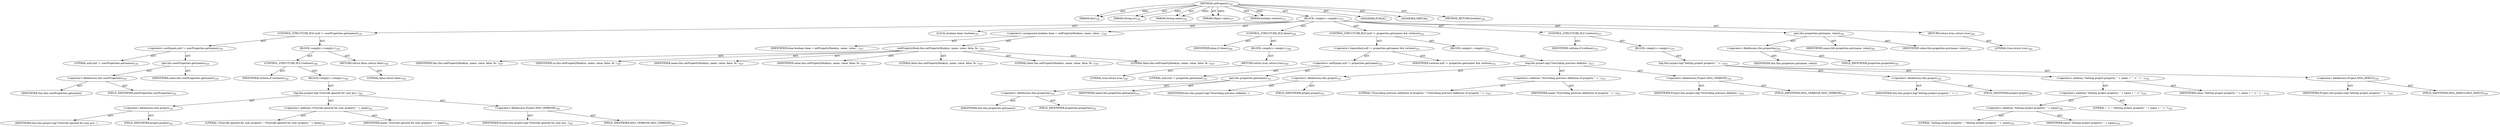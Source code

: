 digraph "setProperty" {  
"111669149705" [label = <(METHOD,setProperty)<SUB>336</SUB>> ]
"115964116997" [label = <(PARAM,this)<SUB>336</SUB>> ]
"115964117024" [label = <(PARAM,String ns)<SUB>336</SUB>> ]
"115964117025" [label = <(PARAM,String name)<SUB>336</SUB>> ]
"115964117026" [label = <(PARAM,Object value)<SUB>337</SUB>> ]
"115964117027" [label = <(PARAM,boolean verbose)<SUB>337</SUB>> ]
"25769803798" [label = <(BLOCK,&lt;empty&gt;,&lt;empty&gt;)<SUB>337</SUB>> ]
"47244640269" [label = <(CONTROL_STRUCTURE,IF,if (null != userProperties.get(name)))<SUB>339</SUB>> ]
"30064771166" [label = <(&lt;operator&gt;.notEquals,null != userProperties.get(name))<SUB>339</SUB>> ]
"90194313241" [label = <(LITERAL,null,null != userProperties.get(name))<SUB>339</SUB>> ]
"30064771167" [label = <(get,this.userProperties.get(name))<SUB>339</SUB>> ]
"30064771168" [label = <(&lt;operator&gt;.fieldAccess,this.userProperties)<SUB>339</SUB>> ]
"68719476835" [label = <(IDENTIFIER,this,this.userProperties.get(name))> ]
"55834574860" [label = <(FIELD_IDENTIFIER,userProperties,userProperties)<SUB>339</SUB>> ]
"68719476836" [label = <(IDENTIFIER,name,this.userProperties.get(name))<SUB>339</SUB>> ]
"25769803799" [label = <(BLOCK,&lt;empty&gt;,&lt;empty&gt;)<SUB>339</SUB>> ]
"47244640270" [label = <(CONTROL_STRUCTURE,IF,if (verbose))<SUB>340</SUB>> ]
"68719476837" [label = <(IDENTIFIER,verbose,if (verbose))<SUB>340</SUB>> ]
"25769803800" [label = <(BLOCK,&lt;empty&gt;,&lt;empty&gt;)<SUB>340</SUB>> ]
"30064771169" [label = <(log,this.project.log(&quot;Override ignored for user pro...)<SUB>341</SUB>> ]
"30064771170" [label = <(&lt;operator&gt;.fieldAccess,this.project)<SUB>341</SUB>> ]
"68719476838" [label = <(IDENTIFIER,this,this.project.log(&quot;Override ignored for user pro...)> ]
"55834574861" [label = <(FIELD_IDENTIFIER,project,project)<SUB>341</SUB>> ]
"30064771171" [label = <(&lt;operator&gt;.addition,&quot;Override ignored for user property &quot; + name)<SUB>341</SUB>> ]
"90194313242" [label = <(LITERAL,&quot;Override ignored for user property &quot;,&quot;Override ignored for user property &quot; + name)<SUB>341</SUB>> ]
"68719476839" [label = <(IDENTIFIER,name,&quot;Override ignored for user property &quot; + name)<SUB>341</SUB>> ]
"30064771172" [label = <(&lt;operator&gt;.fieldAccess,Project.MSG_VERBOSE)<SUB>342</SUB>> ]
"68719476840" [label = <(IDENTIFIER,Project,this.project.log(&quot;Override ignored for user pro...)<SUB>342</SUB>> ]
"55834574862" [label = <(FIELD_IDENTIFIER,MSG_VERBOSE,MSG_VERBOSE)<SUB>342</SUB>> ]
"146028888075" [label = <(RETURN,return false;,return false;)<SUB>344</SUB>> ]
"90194313243" [label = <(LITERAL,false,return false;)<SUB>344</SUB>> ]
"94489280524" [label = <(LOCAL,boolean done: boolean)<SUB>347</SUB>> ]
"30064771173" [label = <(&lt;operator&gt;.assignment,boolean done = setPropertyHook(ns, name, value,...)<SUB>347</SUB>> ]
"68719476841" [label = <(IDENTIFIER,done,boolean done = setPropertyHook(ns, name, value,...)<SUB>347</SUB>> ]
"30064771174" [label = <(setPropertyHook,this.setPropertyHook(ns, name, value, false, fa...)<SUB>347</SUB>> ]
"68719476744" [label = <(IDENTIFIER,this,this.setPropertyHook(ns, name, value, false, fa...)<SUB>347</SUB>> ]
"68719476842" [label = <(IDENTIFIER,ns,this.setPropertyHook(ns, name, value, false, fa...)<SUB>347</SUB>> ]
"68719476843" [label = <(IDENTIFIER,name,this.setPropertyHook(ns, name, value, false, fa...)<SUB>347</SUB>> ]
"68719476844" [label = <(IDENTIFIER,value,this.setPropertyHook(ns, name, value, false, fa...)<SUB>347</SUB>> ]
"90194313244" [label = <(LITERAL,false,this.setPropertyHook(ns, name, value, false, fa...)<SUB>347</SUB>> ]
"90194313245" [label = <(LITERAL,false,this.setPropertyHook(ns, name, value, false, fa...)<SUB>347</SUB>> ]
"90194313246" [label = <(LITERAL,false,this.setPropertyHook(ns, name, value, false, fa...)<SUB>347</SUB>> ]
"47244640271" [label = <(CONTROL_STRUCTURE,IF,if (done))<SUB>348</SUB>> ]
"68719476845" [label = <(IDENTIFIER,done,if (done))<SUB>348</SUB>> ]
"25769803801" [label = <(BLOCK,&lt;empty&gt;,&lt;empty&gt;)<SUB>348</SUB>> ]
"146028888076" [label = <(RETURN,return true;,return true;)<SUB>349</SUB>> ]
"90194313247" [label = <(LITERAL,true,return true;)<SUB>349</SUB>> ]
"47244640272" [label = <(CONTROL_STRUCTURE,IF,if (null != properties.get(name) &amp;&amp; verbose))<SUB>352</SUB>> ]
"30064771175" [label = <(&lt;operator&gt;.logicalAnd,null != properties.get(name) &amp;&amp; verbose)<SUB>352</SUB>> ]
"30064771176" [label = <(&lt;operator&gt;.notEquals,null != properties.get(name))<SUB>352</SUB>> ]
"90194313248" [label = <(LITERAL,null,null != properties.get(name))<SUB>352</SUB>> ]
"30064771177" [label = <(get,this.properties.get(name))<SUB>352</SUB>> ]
"30064771178" [label = <(&lt;operator&gt;.fieldAccess,this.properties)<SUB>352</SUB>> ]
"68719476846" [label = <(IDENTIFIER,this,this.properties.get(name))> ]
"55834574863" [label = <(FIELD_IDENTIFIER,properties,properties)<SUB>352</SUB>> ]
"68719476847" [label = <(IDENTIFIER,name,this.properties.get(name))<SUB>352</SUB>> ]
"68719476848" [label = <(IDENTIFIER,verbose,null != properties.get(name) &amp;&amp; verbose)<SUB>352</SUB>> ]
"25769803802" [label = <(BLOCK,&lt;empty&gt;,&lt;empty&gt;)<SUB>352</SUB>> ]
"30064771179" [label = <(log,this.project.log(&quot;Overriding previous definitio...)<SUB>353</SUB>> ]
"30064771180" [label = <(&lt;operator&gt;.fieldAccess,this.project)<SUB>353</SUB>> ]
"68719476849" [label = <(IDENTIFIER,this,this.project.log(&quot;Overriding previous definitio...)> ]
"55834574864" [label = <(FIELD_IDENTIFIER,project,project)<SUB>353</SUB>> ]
"30064771181" [label = <(&lt;operator&gt;.addition,&quot;Overriding previous definition of property &quot; +...)<SUB>353</SUB>> ]
"90194313249" [label = <(LITERAL,&quot;Overriding previous definition of property &quot;,&quot;Overriding previous definition of property &quot; +...)<SUB>353</SUB>> ]
"68719476850" [label = <(IDENTIFIER,name,&quot;Overriding previous definition of property &quot; +...)<SUB>353</SUB>> ]
"30064771182" [label = <(&lt;operator&gt;.fieldAccess,Project.MSG_VERBOSE)<SUB>354</SUB>> ]
"68719476851" [label = <(IDENTIFIER,Project,this.project.log(&quot;Overriding previous definitio...)<SUB>354</SUB>> ]
"55834574865" [label = <(FIELD_IDENTIFIER,MSG_VERBOSE,MSG_VERBOSE)<SUB>354</SUB>> ]
"47244640273" [label = <(CONTROL_STRUCTURE,IF,if (verbose))<SUB>357</SUB>> ]
"68719476852" [label = <(IDENTIFIER,verbose,if (verbose))<SUB>357</SUB>> ]
"25769803803" [label = <(BLOCK,&lt;empty&gt;,&lt;empty&gt;)<SUB>357</SUB>> ]
"30064771183" [label = <(log,this.project.log(&quot;Setting project property: &quot; +...)<SUB>358</SUB>> ]
"30064771184" [label = <(&lt;operator&gt;.fieldAccess,this.project)<SUB>358</SUB>> ]
"68719476853" [label = <(IDENTIFIER,this,this.project.log(&quot;Setting project property: &quot; +...)> ]
"55834574866" [label = <(FIELD_IDENTIFIER,project,project)<SUB>358</SUB>> ]
"30064771185" [label = <(&lt;operator&gt;.addition,&quot;Setting project property: &quot; + name + &quot; -&gt; &quot; + ...)<SUB>358</SUB>> ]
"30064771186" [label = <(&lt;operator&gt;.addition,&quot;Setting project property: &quot; + name + &quot; -&gt; &quot;)<SUB>358</SUB>> ]
"30064771187" [label = <(&lt;operator&gt;.addition,&quot;Setting project property: &quot; + name)<SUB>358</SUB>> ]
"90194313250" [label = <(LITERAL,&quot;Setting project property: &quot;,&quot;Setting project property: &quot; + name)<SUB>358</SUB>> ]
"68719476854" [label = <(IDENTIFIER,name,&quot;Setting project property: &quot; + name)<SUB>358</SUB>> ]
"90194313251" [label = <(LITERAL,&quot; -&gt; &quot;,&quot;Setting project property: &quot; + name + &quot; -&gt; &quot;)<SUB>358</SUB>> ]
"68719476855" [label = <(IDENTIFIER,value,&quot;Setting project property: &quot; + name + &quot; -&gt; &quot; + ...)<SUB>359</SUB>> ]
"30064771188" [label = <(&lt;operator&gt;.fieldAccess,Project.MSG_DEBUG)<SUB>359</SUB>> ]
"68719476856" [label = <(IDENTIFIER,Project,this.project.log(&quot;Setting project property: &quot; +...)<SUB>359</SUB>> ]
"55834574867" [label = <(FIELD_IDENTIFIER,MSG_DEBUG,MSG_DEBUG)<SUB>359</SUB>> ]
"30064771189" [label = <(put,this.properties.put(name, value))<SUB>361</SUB>> ]
"30064771190" [label = <(&lt;operator&gt;.fieldAccess,this.properties)<SUB>361</SUB>> ]
"68719476857" [label = <(IDENTIFIER,this,this.properties.put(name, value))> ]
"55834574868" [label = <(FIELD_IDENTIFIER,properties,properties)<SUB>361</SUB>> ]
"68719476858" [label = <(IDENTIFIER,name,this.properties.put(name, value))<SUB>361</SUB>> ]
"68719476859" [label = <(IDENTIFIER,value,this.properties.put(name, value))<SUB>361</SUB>> ]
"146028888077" [label = <(RETURN,return true;,return true;)<SUB>362</SUB>> ]
"90194313252" [label = <(LITERAL,true,return true;)<SUB>362</SUB>> ]
"133143986199" [label = <(MODIFIER,PUBLIC)> ]
"133143986200" [label = <(MODIFIER,VIRTUAL)> ]
"128849018889" [label = <(METHOD_RETURN,boolean)<SUB>336</SUB>> ]
  "111669149705" -> "115964116997"  [ label = "AST: "] 
  "111669149705" -> "115964117024"  [ label = "AST: "] 
  "111669149705" -> "115964117025"  [ label = "AST: "] 
  "111669149705" -> "115964117026"  [ label = "AST: "] 
  "111669149705" -> "115964117027"  [ label = "AST: "] 
  "111669149705" -> "25769803798"  [ label = "AST: "] 
  "111669149705" -> "133143986199"  [ label = "AST: "] 
  "111669149705" -> "133143986200"  [ label = "AST: "] 
  "111669149705" -> "128849018889"  [ label = "AST: "] 
  "25769803798" -> "47244640269"  [ label = "AST: "] 
  "25769803798" -> "94489280524"  [ label = "AST: "] 
  "25769803798" -> "30064771173"  [ label = "AST: "] 
  "25769803798" -> "47244640271"  [ label = "AST: "] 
  "25769803798" -> "47244640272"  [ label = "AST: "] 
  "25769803798" -> "47244640273"  [ label = "AST: "] 
  "25769803798" -> "30064771189"  [ label = "AST: "] 
  "25769803798" -> "146028888077"  [ label = "AST: "] 
  "47244640269" -> "30064771166"  [ label = "AST: "] 
  "47244640269" -> "25769803799"  [ label = "AST: "] 
  "30064771166" -> "90194313241"  [ label = "AST: "] 
  "30064771166" -> "30064771167"  [ label = "AST: "] 
  "30064771167" -> "30064771168"  [ label = "AST: "] 
  "30064771167" -> "68719476836"  [ label = "AST: "] 
  "30064771168" -> "68719476835"  [ label = "AST: "] 
  "30064771168" -> "55834574860"  [ label = "AST: "] 
  "25769803799" -> "47244640270"  [ label = "AST: "] 
  "25769803799" -> "146028888075"  [ label = "AST: "] 
  "47244640270" -> "68719476837"  [ label = "AST: "] 
  "47244640270" -> "25769803800"  [ label = "AST: "] 
  "25769803800" -> "30064771169"  [ label = "AST: "] 
  "30064771169" -> "30064771170"  [ label = "AST: "] 
  "30064771169" -> "30064771171"  [ label = "AST: "] 
  "30064771169" -> "30064771172"  [ label = "AST: "] 
  "30064771170" -> "68719476838"  [ label = "AST: "] 
  "30064771170" -> "55834574861"  [ label = "AST: "] 
  "30064771171" -> "90194313242"  [ label = "AST: "] 
  "30064771171" -> "68719476839"  [ label = "AST: "] 
  "30064771172" -> "68719476840"  [ label = "AST: "] 
  "30064771172" -> "55834574862"  [ label = "AST: "] 
  "146028888075" -> "90194313243"  [ label = "AST: "] 
  "30064771173" -> "68719476841"  [ label = "AST: "] 
  "30064771173" -> "30064771174"  [ label = "AST: "] 
  "30064771174" -> "68719476744"  [ label = "AST: "] 
  "30064771174" -> "68719476842"  [ label = "AST: "] 
  "30064771174" -> "68719476843"  [ label = "AST: "] 
  "30064771174" -> "68719476844"  [ label = "AST: "] 
  "30064771174" -> "90194313244"  [ label = "AST: "] 
  "30064771174" -> "90194313245"  [ label = "AST: "] 
  "30064771174" -> "90194313246"  [ label = "AST: "] 
  "47244640271" -> "68719476845"  [ label = "AST: "] 
  "47244640271" -> "25769803801"  [ label = "AST: "] 
  "25769803801" -> "146028888076"  [ label = "AST: "] 
  "146028888076" -> "90194313247"  [ label = "AST: "] 
  "47244640272" -> "30064771175"  [ label = "AST: "] 
  "47244640272" -> "25769803802"  [ label = "AST: "] 
  "30064771175" -> "30064771176"  [ label = "AST: "] 
  "30064771175" -> "68719476848"  [ label = "AST: "] 
  "30064771176" -> "90194313248"  [ label = "AST: "] 
  "30064771176" -> "30064771177"  [ label = "AST: "] 
  "30064771177" -> "30064771178"  [ label = "AST: "] 
  "30064771177" -> "68719476847"  [ label = "AST: "] 
  "30064771178" -> "68719476846"  [ label = "AST: "] 
  "30064771178" -> "55834574863"  [ label = "AST: "] 
  "25769803802" -> "30064771179"  [ label = "AST: "] 
  "30064771179" -> "30064771180"  [ label = "AST: "] 
  "30064771179" -> "30064771181"  [ label = "AST: "] 
  "30064771179" -> "30064771182"  [ label = "AST: "] 
  "30064771180" -> "68719476849"  [ label = "AST: "] 
  "30064771180" -> "55834574864"  [ label = "AST: "] 
  "30064771181" -> "90194313249"  [ label = "AST: "] 
  "30064771181" -> "68719476850"  [ label = "AST: "] 
  "30064771182" -> "68719476851"  [ label = "AST: "] 
  "30064771182" -> "55834574865"  [ label = "AST: "] 
  "47244640273" -> "68719476852"  [ label = "AST: "] 
  "47244640273" -> "25769803803"  [ label = "AST: "] 
  "25769803803" -> "30064771183"  [ label = "AST: "] 
  "30064771183" -> "30064771184"  [ label = "AST: "] 
  "30064771183" -> "30064771185"  [ label = "AST: "] 
  "30064771183" -> "30064771188"  [ label = "AST: "] 
  "30064771184" -> "68719476853"  [ label = "AST: "] 
  "30064771184" -> "55834574866"  [ label = "AST: "] 
  "30064771185" -> "30064771186"  [ label = "AST: "] 
  "30064771185" -> "68719476855"  [ label = "AST: "] 
  "30064771186" -> "30064771187"  [ label = "AST: "] 
  "30064771186" -> "90194313251"  [ label = "AST: "] 
  "30064771187" -> "90194313250"  [ label = "AST: "] 
  "30064771187" -> "68719476854"  [ label = "AST: "] 
  "30064771188" -> "68719476856"  [ label = "AST: "] 
  "30064771188" -> "55834574867"  [ label = "AST: "] 
  "30064771189" -> "30064771190"  [ label = "AST: "] 
  "30064771189" -> "68719476858"  [ label = "AST: "] 
  "30064771189" -> "68719476859"  [ label = "AST: "] 
  "30064771190" -> "68719476857"  [ label = "AST: "] 
  "30064771190" -> "55834574868"  [ label = "AST: "] 
  "146028888077" -> "90194313252"  [ label = "AST: "] 
  "111669149705" -> "115964116997"  [ label = "DDG: "] 
  "111669149705" -> "115964117024"  [ label = "DDG: "] 
  "111669149705" -> "115964117025"  [ label = "DDG: "] 
  "111669149705" -> "115964117026"  [ label = "DDG: "] 
  "111669149705" -> "115964117027"  [ label = "DDG: "] 
}
